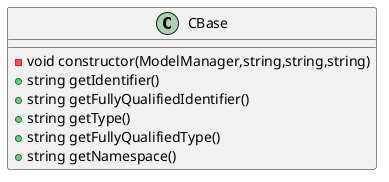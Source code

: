 @startuml
class CBase{
   - void constructor(ModelManager,string,string,string)
   + string getIdentifier()
   + string getFullyQualifiedIdentifier()
   + string getType()
   + string getFullyQualifiedType()
   + string getNamespace()
}
@enduml
